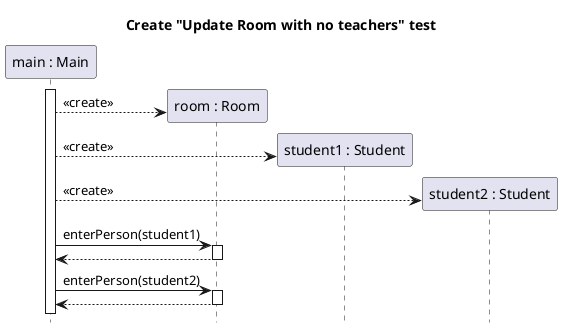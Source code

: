 @startuml room-update-no-teachers-create
title Create "Update Room with no teachers" test
hide footbox
participant "main : Main" as main
participant "room : Room" as room
participant "student1 : Student" as stu1
participant "student2 : Student" as stu2

main++
create room
main --> room : <<create>>
create stu1
main --> stu1 : <<create>>
create stu2
main --> stu2 : <<create>>
main -> room ++: enterPerson(student1)
return
main -> room ++: enterPerson(student2)
return

@enduml